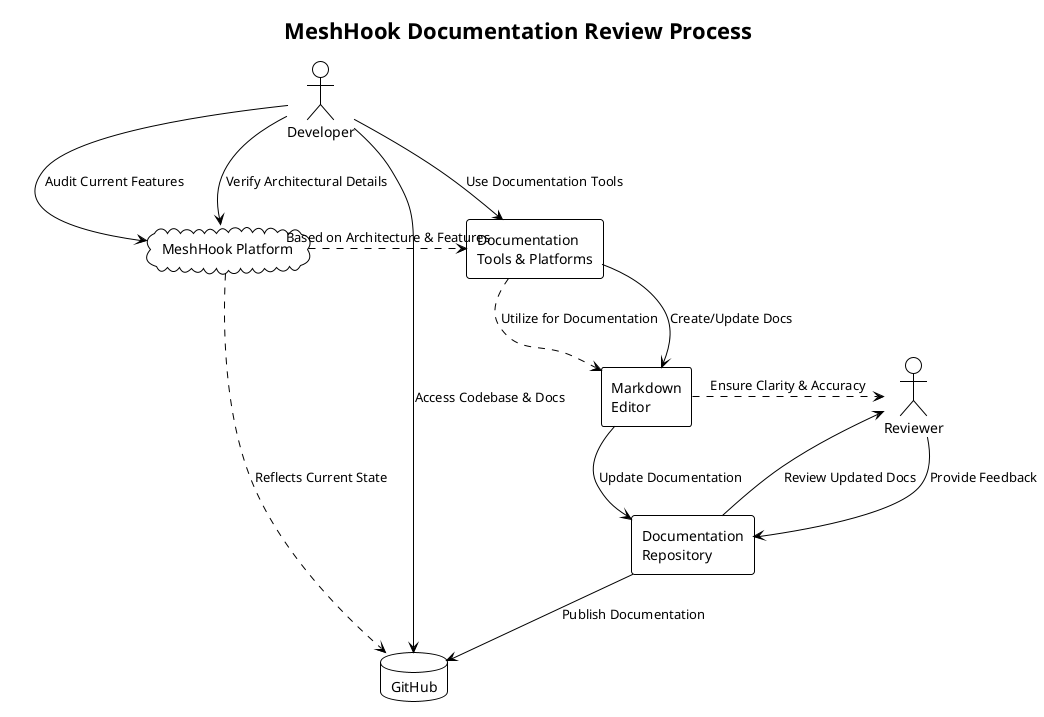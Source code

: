 @startuml
!theme plain

title MeshHook Documentation Review Process

actor Developer as dev
actor Reviewer
database GitHub as git
cloud "MeshHook Platform" as meshhook
rectangle "Documentation\nTools & Platforms" as tools
rectangle "Markdown\nEditor" as markdown
rectangle "Documentation\nRepository" as docsRepo

dev --> meshhook : Audit Current Features
dev --> meshhook : Verify Architectural Details
dev --> git : Access Codebase & Docs
dev --> tools : Use Documentation Tools
tools --> markdown : Create/Update Docs
markdown --> docsRepo : Update Documentation
docsRepo --> Reviewer : Review Updated Docs
Reviewer --> docsRepo : Provide Feedback
docsRepo --> git : Publish Documentation

meshhook .> git : Reflects Current State
meshhook .> tools : Based on Architecture & Features
tools .> markdown : Utilize for Documentation
markdown .> Reviewer : Ensure Clarity & Accuracy

@enduml
